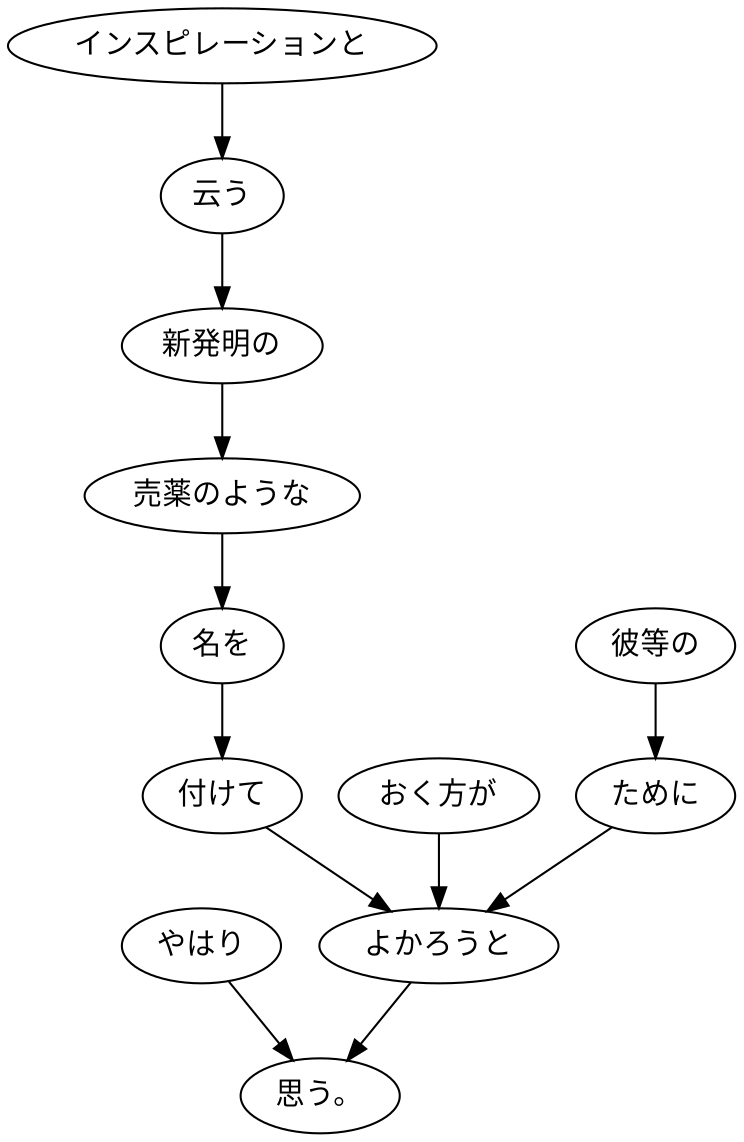 digraph graph4884 {
	node0 [label="やはり"];
	node1 [label="インスピレーションと"];
	node2 [label="云う"];
	node3 [label="新発明の"];
	node4 [label="売薬のような"];
	node5 [label="名を"];
	node6 [label="付けて"];
	node7 [label="おく方が"];
	node8 [label="彼等の"];
	node9 [label="ために"];
	node10 [label="よかろうと"];
	node11 [label="思う。"];
	node0 -> node11;
	node1 -> node2;
	node2 -> node3;
	node3 -> node4;
	node4 -> node5;
	node5 -> node6;
	node6 -> node10;
	node7 -> node10;
	node8 -> node9;
	node9 -> node10;
	node10 -> node11;
}
